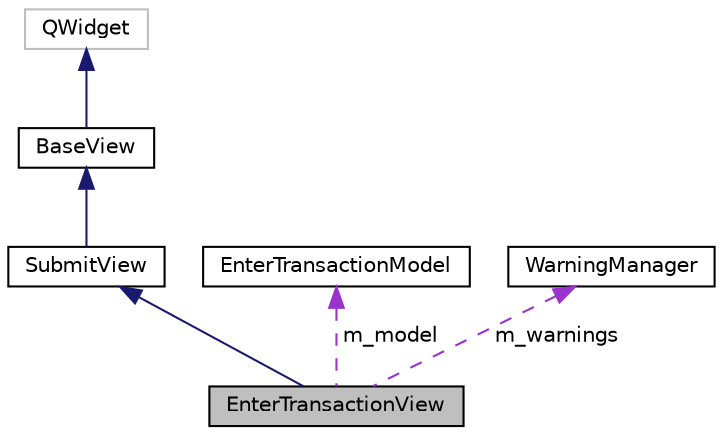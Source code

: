 digraph "EnterTransactionView"
{
 // LATEX_PDF_SIZE
  edge [fontname="Helvetica",fontsize="10",labelfontname="Helvetica",labelfontsize="10"];
  node [fontname="Helvetica",fontsize="10",shape=record];
  Node1 [label="EnterTransactionView",height=0.2,width=0.4,color="black", fillcolor="grey75", style="filled", fontcolor="black",tooltip=" "];
  Node2 -> Node1 [dir="back",color="midnightblue",fontsize="10",style="solid",fontname="Helvetica"];
  Node2 [label="SubmitView",height=0.2,width=0.4,color="black", fillcolor="white", style="filled",URL="$classSubmitView.html",tooltip=" "];
  Node3 -> Node2 [dir="back",color="midnightblue",fontsize="10",style="solid",fontname="Helvetica"];
  Node3 [label="BaseView",height=0.2,width=0.4,color="black", fillcolor="white", style="filled",URL="$classBaseView.html",tooltip=" "];
  Node4 -> Node3 [dir="back",color="midnightblue",fontsize="10",style="solid",fontname="Helvetica"];
  Node4 [label="QWidget",height=0.2,width=0.4,color="grey75", fillcolor="white", style="filled",tooltip=" "];
  Node5 -> Node1 [dir="back",color="darkorchid3",fontsize="10",style="dashed",label=" m_model" ,fontname="Helvetica"];
  Node5 [label="EnterTransactionModel",height=0.2,width=0.4,color="black", fillcolor="white", style="filled",URL="$classEnterTransactionModel.html",tooltip=" "];
  Node6 -> Node1 [dir="back",color="darkorchid3",fontsize="10",style="dashed",label=" m_warnings" ,fontname="Helvetica"];
  Node6 [label="WarningManager",height=0.2,width=0.4,color="black", fillcolor="white", style="filled",URL="$classWarningManager.html",tooltip=" "];
}
